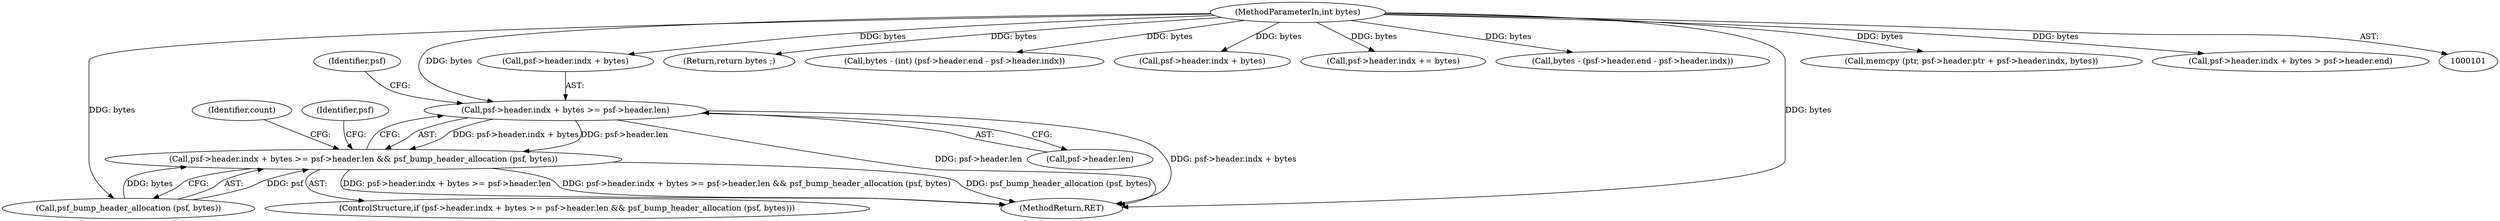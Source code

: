 digraph "0_libsndfile_708e996c87c5fae77b104ccfeb8f6db784c32074_13@pointer" {
"1000112" [label="(Call,psf->header.indx + bytes >= psf->header.len)"];
"1000104" [label="(MethodParameterIn,int bytes)"];
"1000111" [label="(Call,psf->header.indx + bytes >= psf->header.len && psf_bump_header_allocation (psf, bytes))"];
"1000129" [label="(Identifier,count)"];
"1000135" [label="(Identifier,psf)"];
"1000226" [label="(Return,return bytes ;)"];
"1000177" [label="(Call,bytes - (int) (psf->header.end - psf->header.indx))"];
"1000228" [label="(MethodReturn,RET)"];
"1000132" [label="(Call,psf->header.indx + bytes)"];
"1000113" [label="(Call,psf->header.indx + bytes)"];
"1000104" [label="(MethodParameterIn,int bytes)"];
"1000126" [label="(Identifier,psf)"];
"1000219" [label="(Call,psf->header.indx += bytes)"];
"1000110" [label="(ControlStructure,if (psf->header.indx + bytes >= psf->header.len && psf_bump_header_allocation (psf, bytes)))"];
"1000111" [label="(Call,psf->header.indx + bytes >= psf->header.len && psf_bump_header_allocation (psf, bytes))"];
"1000160" [label="(Call,bytes - (psf->header.end - psf->header.indx))"];
"1000125" [label="(Call,psf_bump_header_allocation (psf, bytes))"];
"1000205" [label="(Call,memcpy (ptr, psf->header.ptr + psf->header.indx, bytes))"];
"1000120" [label="(Call,psf->header.len)"];
"1000131" [label="(Call,psf->header.indx + bytes > psf->header.end)"];
"1000112" [label="(Call,psf->header.indx + bytes >= psf->header.len)"];
"1000112" -> "1000111"  [label="AST: "];
"1000112" -> "1000120"  [label="CFG: "];
"1000113" -> "1000112"  [label="AST: "];
"1000120" -> "1000112"  [label="AST: "];
"1000126" -> "1000112"  [label="CFG: "];
"1000111" -> "1000112"  [label="CFG: "];
"1000112" -> "1000228"  [label="DDG: psf->header.indx + bytes"];
"1000112" -> "1000228"  [label="DDG: psf->header.len"];
"1000112" -> "1000111"  [label="DDG: psf->header.indx + bytes"];
"1000112" -> "1000111"  [label="DDG: psf->header.len"];
"1000104" -> "1000112"  [label="DDG: bytes"];
"1000104" -> "1000101"  [label="AST: "];
"1000104" -> "1000228"  [label="DDG: bytes"];
"1000104" -> "1000113"  [label="DDG: bytes"];
"1000104" -> "1000125"  [label="DDG: bytes"];
"1000104" -> "1000131"  [label="DDG: bytes"];
"1000104" -> "1000132"  [label="DDG: bytes"];
"1000104" -> "1000160"  [label="DDG: bytes"];
"1000104" -> "1000177"  [label="DDG: bytes"];
"1000104" -> "1000205"  [label="DDG: bytes"];
"1000104" -> "1000219"  [label="DDG: bytes"];
"1000104" -> "1000226"  [label="DDG: bytes"];
"1000111" -> "1000110"  [label="AST: "];
"1000111" -> "1000125"  [label="CFG: "];
"1000125" -> "1000111"  [label="AST: "];
"1000129" -> "1000111"  [label="CFG: "];
"1000135" -> "1000111"  [label="CFG: "];
"1000111" -> "1000228"  [label="DDG: psf_bump_header_allocation (psf, bytes)"];
"1000111" -> "1000228"  [label="DDG: psf->header.indx + bytes >= psf->header.len"];
"1000111" -> "1000228"  [label="DDG: psf->header.indx + bytes >= psf->header.len && psf_bump_header_allocation (psf, bytes)"];
"1000125" -> "1000111"  [label="DDG: psf"];
"1000125" -> "1000111"  [label="DDG: bytes"];
}
